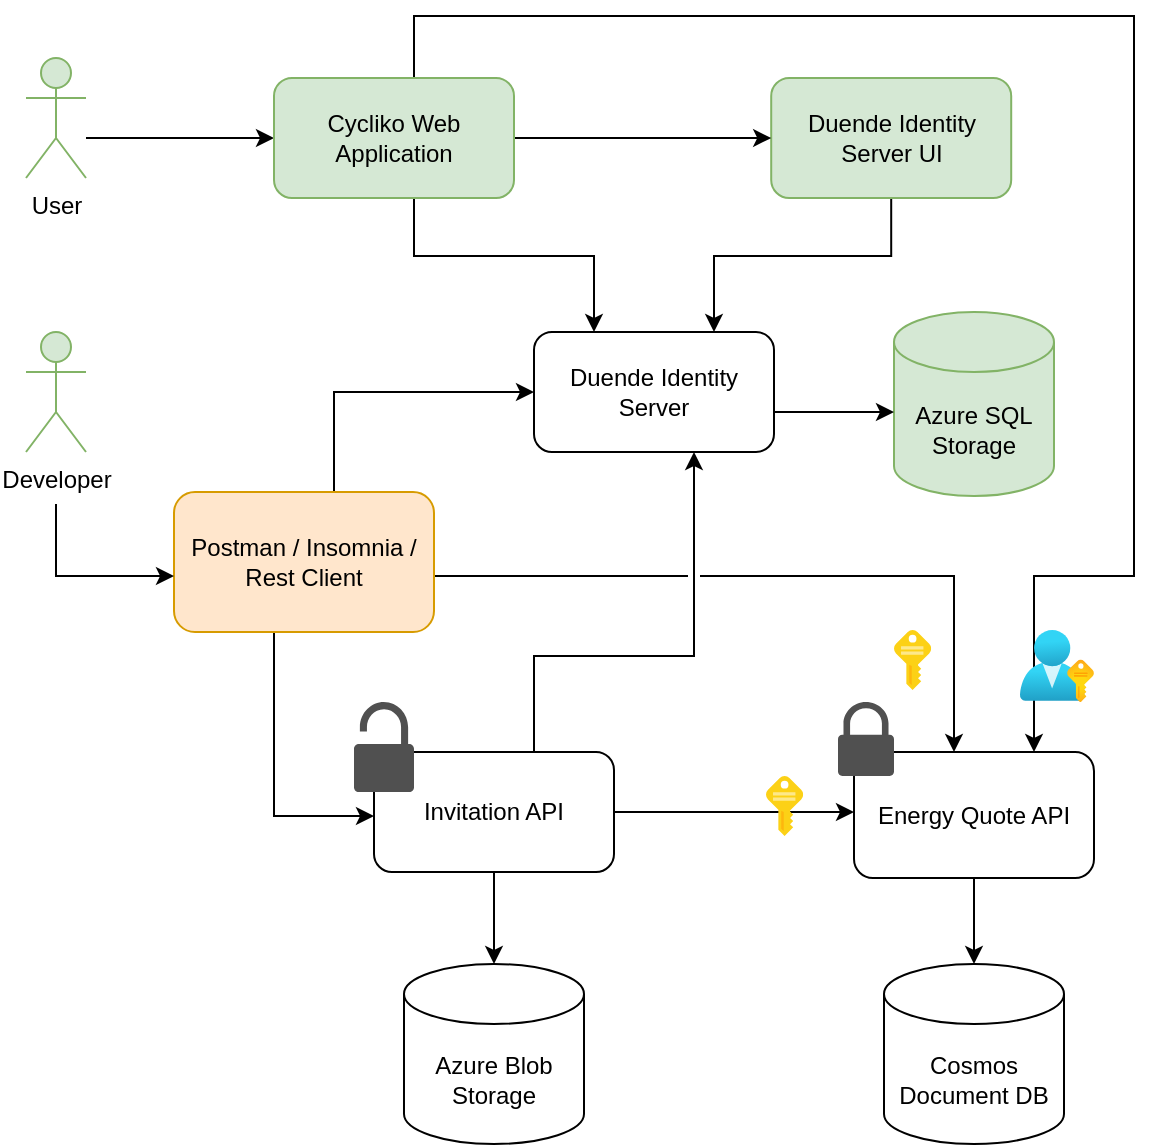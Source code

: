 <mxfile version="24.7.5">
  <diagram name="Architecture-diagram" id="_LyT7ExDQzFSdzY4nSDb">
    <mxGraphModel dx="1301" dy="639" grid="1" gridSize="10" guides="1" tooltips="1" connect="1" arrows="1" fold="1" page="1" pageScale="1" pageWidth="850" pageHeight="1100" math="0" shadow="0">
      <root>
        <mxCell id="sq5BxWzeJRoLJ_UaZTAc-0" />
        <mxCell id="sq5BxWzeJRoLJ_UaZTAc-1" parent="sq5BxWzeJRoLJ_UaZTAc-0" />
        <mxCell id="sq5BxWzeJRoLJ_UaZTAc-2" value="Energy Quote API" style="rounded=1;whiteSpace=wrap;html=1;" vertex="1" parent="sq5BxWzeJRoLJ_UaZTAc-1">
          <mxGeometry x="460" y="388" width="120" height="63" as="geometry" />
        </mxCell>
        <mxCell id="sq5BxWzeJRoLJ_UaZTAc-3" style="edgeStyle=orthogonalEdgeStyle;rounded=0;orthogonalLoop=1;jettySize=auto;html=1;" edge="1" parent="sq5BxWzeJRoLJ_UaZTAc-1" source="sq5BxWzeJRoLJ_UaZTAc-5" target="sq5BxWzeJRoLJ_UaZTAc-2">
          <mxGeometry relative="1" as="geometry">
            <Array as="points">
              <mxPoint x="400" y="418" />
              <mxPoint x="400" y="418" />
            </Array>
          </mxGeometry>
        </mxCell>
        <mxCell id="sq5BxWzeJRoLJ_UaZTAc-4" style="edgeStyle=orthogonalEdgeStyle;rounded=0;orthogonalLoop=1;jettySize=auto;html=1;" edge="1" parent="sq5BxWzeJRoLJ_UaZTAc-1" source="sq5BxWzeJRoLJ_UaZTAc-5" target="sq5BxWzeJRoLJ_UaZTAc-16">
          <mxGeometry relative="1" as="geometry">
            <Array as="points">
              <mxPoint x="300" y="340" />
              <mxPoint x="380" y="340" />
            </Array>
          </mxGeometry>
        </mxCell>
        <mxCell id="sq5BxWzeJRoLJ_UaZTAc-5" value="Invitation API" style="rounded=1;whiteSpace=wrap;html=1;" vertex="1" parent="sq5BxWzeJRoLJ_UaZTAc-1">
          <mxGeometry x="220" y="388" width="120" height="60" as="geometry" />
        </mxCell>
        <mxCell id="sq5BxWzeJRoLJ_UaZTAc-6" value="" style="edgeStyle=orthogonalEdgeStyle;rounded=0;orthogonalLoop=1;jettySize=auto;html=1;" edge="1" parent="sq5BxWzeJRoLJ_UaZTAc-1" source="sq5BxWzeJRoLJ_UaZTAc-7" target="sq5BxWzeJRoLJ_UaZTAc-26">
          <mxGeometry relative="1" as="geometry">
            <Array as="points">
              <mxPoint x="90" y="81" />
              <mxPoint x="90" y="81" />
            </Array>
          </mxGeometry>
        </mxCell>
        <mxCell id="sq5BxWzeJRoLJ_UaZTAc-7" value="User" style="shape=umlActor;verticalLabelPosition=bottom;verticalAlign=top;html=1;outlineConnect=0;fillColor=#d5e8d4;strokeColor=#82b366;" vertex="1" parent="sq5BxWzeJRoLJ_UaZTAc-1">
          <mxGeometry x="46" y="41" width="30" height="60" as="geometry" />
        </mxCell>
        <mxCell id="sq5BxWzeJRoLJ_UaZTAc-8" style="edgeStyle=orthogonalEdgeStyle;rounded=0;orthogonalLoop=1;jettySize=auto;html=1;" edge="1" parent="sq5BxWzeJRoLJ_UaZTAc-1" source="sq5BxWzeJRoLJ_UaZTAc-11" target="sq5BxWzeJRoLJ_UaZTAc-5">
          <mxGeometry relative="1" as="geometry">
            <Array as="points">
              <mxPoint x="170" y="420" />
            </Array>
          </mxGeometry>
        </mxCell>
        <mxCell id="sq5BxWzeJRoLJ_UaZTAc-9" style="edgeStyle=orthogonalEdgeStyle;rounded=0;orthogonalLoop=1;jettySize=auto;html=1;jumpStyle=gap;" edge="1" parent="sq5BxWzeJRoLJ_UaZTAc-1" source="sq5BxWzeJRoLJ_UaZTAc-11" target="sq5BxWzeJRoLJ_UaZTAc-2">
          <mxGeometry relative="1" as="geometry">
            <Array as="points">
              <mxPoint x="510" y="300" />
            </Array>
          </mxGeometry>
        </mxCell>
        <mxCell id="sq5BxWzeJRoLJ_UaZTAc-10" style="edgeStyle=orthogonalEdgeStyle;rounded=0;orthogonalLoop=1;jettySize=auto;html=1;" edge="1" parent="sq5BxWzeJRoLJ_UaZTAc-1" source="sq5BxWzeJRoLJ_UaZTAc-11" target="sq5BxWzeJRoLJ_UaZTAc-16">
          <mxGeometry relative="1" as="geometry">
            <Array as="points">
              <mxPoint x="200" y="208" />
            </Array>
          </mxGeometry>
        </mxCell>
        <mxCell id="sq5BxWzeJRoLJ_UaZTAc-11" value="Postman / Insomnia / Rest Client" style="rounded=1;whiteSpace=wrap;html=1;fillColor=#ffe6cc;strokeColor=#d79b00;" vertex="1" parent="sq5BxWzeJRoLJ_UaZTAc-1">
          <mxGeometry x="120" y="258" width="130" height="70" as="geometry" />
        </mxCell>
        <mxCell id="sq5BxWzeJRoLJ_UaZTAc-12" value="Cosmos Document DB" style="shape=cylinder3;whiteSpace=wrap;html=1;boundedLbl=1;backgroundOutline=1;size=15;" vertex="1" parent="sq5BxWzeJRoLJ_UaZTAc-1">
          <mxGeometry x="475" y="494" width="90" height="90" as="geometry" />
        </mxCell>
        <mxCell id="sq5BxWzeJRoLJ_UaZTAc-13" style="edgeStyle=orthogonalEdgeStyle;rounded=0;orthogonalLoop=1;jettySize=auto;html=1;" edge="1" parent="sq5BxWzeJRoLJ_UaZTAc-1" source="sq5BxWzeJRoLJ_UaZTAc-2" target="sq5BxWzeJRoLJ_UaZTAc-12">
          <mxGeometry relative="1" as="geometry" />
        </mxCell>
        <mxCell id="sq5BxWzeJRoLJ_UaZTAc-14" value="Azure Blob Storage" style="shape=cylinder3;whiteSpace=wrap;html=1;boundedLbl=1;backgroundOutline=1;size=15;" vertex="1" parent="sq5BxWzeJRoLJ_UaZTAc-1">
          <mxGeometry x="235" y="494" width="90" height="90" as="geometry" />
        </mxCell>
        <mxCell id="sq5BxWzeJRoLJ_UaZTAc-15" style="edgeStyle=orthogonalEdgeStyle;rounded=0;orthogonalLoop=1;jettySize=auto;html=1;" edge="1" parent="sq5BxWzeJRoLJ_UaZTAc-1" source="sq5BxWzeJRoLJ_UaZTAc-5" target="sq5BxWzeJRoLJ_UaZTAc-14">
          <mxGeometry relative="1" as="geometry" />
        </mxCell>
        <mxCell id="sq5BxWzeJRoLJ_UaZTAc-16" value="Duende Identity Server" style="rounded=1;whiteSpace=wrap;html=1;" vertex="1" parent="sq5BxWzeJRoLJ_UaZTAc-1">
          <mxGeometry x="300" y="178" width="120" height="60" as="geometry" />
        </mxCell>
        <mxCell id="sq5BxWzeJRoLJ_UaZTAc-17" value="" style="sketch=0;pointerEvents=1;shadow=0;dashed=0;html=1;strokeColor=none;fillColor=#505050;labelPosition=center;verticalLabelPosition=bottom;verticalAlign=top;outlineConnect=0;align=center;shape=mxgraph.office.security.lock_protected;" vertex="1" parent="sq5BxWzeJRoLJ_UaZTAc-1">
          <mxGeometry x="452" y="363" width="28" height="37" as="geometry" />
        </mxCell>
        <mxCell id="sq5BxWzeJRoLJ_UaZTAc-18" value="" style="image;sketch=0;aspect=fixed;html=1;points=[];align=center;fontSize=12;image=img/lib/mscae/Key.svg;" vertex="1" parent="sq5BxWzeJRoLJ_UaZTAc-1">
          <mxGeometry x="416" y="400" width="18.6" height="30" as="geometry" />
        </mxCell>
        <mxCell id="sq5BxWzeJRoLJ_UaZTAc-19" value="" style="image;sketch=0;aspect=fixed;html=1;points=[];align=center;fontSize=12;image=img/lib/mscae/Key.svg;" vertex="1" parent="sq5BxWzeJRoLJ_UaZTAc-1">
          <mxGeometry x="480" y="327" width="18.6" height="30" as="geometry" />
        </mxCell>
        <mxCell id="sq5BxWzeJRoLJ_UaZTAc-20" value="" style="sketch=0;pointerEvents=1;shadow=0;dashed=0;html=1;strokeColor=none;fillColor=#505050;labelPosition=center;verticalLabelPosition=bottom;verticalAlign=top;outlineConnect=0;align=center;shape=mxgraph.office.security.lock_unprotected;" vertex="1" parent="sq5BxWzeJRoLJ_UaZTAc-1">
          <mxGeometry x="210" y="363" width="30" height="45" as="geometry" />
        </mxCell>
        <mxCell id="sq5BxWzeJRoLJ_UaZTAc-21" style="edgeStyle=orthogonalEdgeStyle;rounded=0;orthogonalLoop=1;jettySize=auto;html=1;" edge="1" parent="sq5BxWzeJRoLJ_UaZTAc-1" source="sq5BxWzeJRoLJ_UaZTAc-22" target="sq5BxWzeJRoLJ_UaZTAc-16">
          <mxGeometry relative="1" as="geometry">
            <Array as="points">
              <mxPoint x="479" y="140" />
              <mxPoint x="390" y="140" />
            </Array>
          </mxGeometry>
        </mxCell>
        <mxCell id="sq5BxWzeJRoLJ_UaZTAc-22" value="Duende Identity Server UI" style="rounded=1;whiteSpace=wrap;html=1;fillColor=#d5e8d4;strokeColor=#82b366;" vertex="1" parent="sq5BxWzeJRoLJ_UaZTAc-1">
          <mxGeometry x="418.6" y="51" width="120" height="60" as="geometry" />
        </mxCell>
        <mxCell id="sq5BxWzeJRoLJ_UaZTAc-23" style="edgeStyle=orthogonalEdgeStyle;rounded=0;orthogonalLoop=1;jettySize=auto;html=1;" edge="1" parent="sq5BxWzeJRoLJ_UaZTAc-1" source="sq5BxWzeJRoLJ_UaZTAc-26" target="sq5BxWzeJRoLJ_UaZTAc-22">
          <mxGeometry relative="1" as="geometry">
            <Array as="points">
              <mxPoint x="320" y="81" />
              <mxPoint x="320" y="81" />
            </Array>
          </mxGeometry>
        </mxCell>
        <mxCell id="sq5BxWzeJRoLJ_UaZTAc-24" style="edgeStyle=orthogonalEdgeStyle;rounded=0;orthogonalLoop=1;jettySize=auto;html=1;" edge="1" parent="sq5BxWzeJRoLJ_UaZTAc-1" source="sq5BxWzeJRoLJ_UaZTAc-26" target="sq5BxWzeJRoLJ_UaZTAc-16">
          <mxGeometry relative="1" as="geometry">
            <Array as="points">
              <mxPoint x="240" y="140" />
              <mxPoint x="330" y="140" />
            </Array>
          </mxGeometry>
        </mxCell>
        <mxCell id="sq5BxWzeJRoLJ_UaZTAc-25" style="edgeStyle=orthogonalEdgeStyle;rounded=0;orthogonalLoop=1;jettySize=auto;html=1;" edge="1" parent="sq5BxWzeJRoLJ_UaZTAc-1" source="sq5BxWzeJRoLJ_UaZTAc-26" target="sq5BxWzeJRoLJ_UaZTAc-2">
          <mxGeometry relative="1" as="geometry">
            <Array as="points">
              <mxPoint x="240" y="20" />
              <mxPoint x="600" y="20" />
              <mxPoint x="600" y="300" />
              <mxPoint x="550" y="300" />
            </Array>
          </mxGeometry>
        </mxCell>
        <mxCell id="sq5BxWzeJRoLJ_UaZTAc-26" value="Cycliko Web Application" style="rounded=1;whiteSpace=wrap;html=1;fillColor=#d5e8d4;strokeColor=#82b366;" vertex="1" parent="sq5BxWzeJRoLJ_UaZTAc-1">
          <mxGeometry x="170" y="51" width="120" height="60" as="geometry" />
        </mxCell>
        <mxCell id="sq5BxWzeJRoLJ_UaZTAc-27" value="Azure SQL Storage" style="shape=cylinder3;whiteSpace=wrap;html=1;boundedLbl=1;backgroundOutline=1;size=15;fillColor=#d5e8d4;strokeColor=#82b366;" vertex="1" parent="sq5BxWzeJRoLJ_UaZTAc-1">
          <mxGeometry x="480" y="168" width="80" height="92" as="geometry" />
        </mxCell>
        <mxCell id="sq5BxWzeJRoLJ_UaZTAc-28" style="edgeStyle=orthogonalEdgeStyle;rounded=0;orthogonalLoop=1;jettySize=auto;html=1;" edge="1" parent="sq5BxWzeJRoLJ_UaZTAc-1" source="sq5BxWzeJRoLJ_UaZTAc-16" target="sq5BxWzeJRoLJ_UaZTAc-27">
          <mxGeometry relative="1" as="geometry">
            <Array as="points">
              <mxPoint x="440" y="218" />
              <mxPoint x="440" y="218" />
            </Array>
          </mxGeometry>
        </mxCell>
        <mxCell id="sq5BxWzeJRoLJ_UaZTAc-29" value="" style="image;aspect=fixed;html=1;points=[];align=center;fontSize=12;image=img/lib/azure2/azure_stack/User_Subscriptions.svg;" vertex="1" parent="sq5BxWzeJRoLJ_UaZTAc-1">
          <mxGeometry x="542.91" y="327" width="37.09" height="36" as="geometry" />
        </mxCell>
        <mxCell id="PQyTYeASoED9-OYmtfSG-1" style="edgeStyle=orthogonalEdgeStyle;rounded=0;orthogonalLoop=1;jettySize=auto;html=1;targetPerimeterSpacing=0;sourcePerimeterSpacing=26;" edge="1" parent="sq5BxWzeJRoLJ_UaZTAc-1" source="PQyTYeASoED9-OYmtfSG-0" target="sq5BxWzeJRoLJ_UaZTAc-11">
          <mxGeometry relative="1" as="geometry">
            <Array as="points">
              <mxPoint x="61" y="300" />
            </Array>
          </mxGeometry>
        </mxCell>
        <mxCell id="PQyTYeASoED9-OYmtfSG-0" value="Developer" style="shape=umlActor;verticalLabelPosition=bottom;verticalAlign=top;html=1;outlineConnect=0;fillColor=#d5e8d4;strokeColor=#82b366;" vertex="1" parent="sq5BxWzeJRoLJ_UaZTAc-1">
          <mxGeometry x="46" y="178" width="30" height="60" as="geometry" />
        </mxCell>
      </root>
    </mxGraphModel>
  </diagram>
</mxfile>
